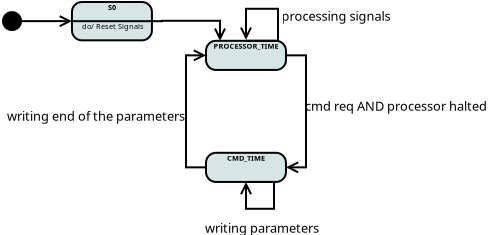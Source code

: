<?xml version="1.0" encoding="UTF-8"?>
<dia:diagram xmlns:dia="http://www.lysator.liu.se/~alla/dia/">
  <dia:layer name="Background" visible="true" active="true">
    <dia:group>
      <dia:object type="UML - State Term" version="0" id="O0">
        <dia:attribute name="obj_pos">
          <dia:point val="15.8,6.516"/>
        </dia:attribute>
        <dia:attribute name="obj_bb">
          <dia:rectangle val="15.75,6.466;16.85,7.566"/>
        </dia:attribute>
        <dia:attribute name="meta">
          <dia:composite type="dict"/>
        </dia:attribute>
        <dia:attribute name="elem_corner">
          <dia:point val="15.8,6.516"/>
        </dia:attribute>
        <dia:attribute name="elem_width">
          <dia:real val="1"/>
        </dia:attribute>
        <dia:attribute name="elem_height">
          <dia:real val="1"/>
        </dia:attribute>
        <dia:attribute name="line_colour">
          <dia:color val="#000000"/>
        </dia:attribute>
        <dia:attribute name="fill_colour">
          <dia:color val="#ffffff"/>
        </dia:attribute>
        <dia:attribute name="is_final">
          <dia:boolean val="false"/>
        </dia:attribute>
      </dia:object>
      <dia:object type="UML - State" version="0" id="O1">
        <dia:attribute name="obj_pos">
          <dia:point val="19.297,6.061"/>
        </dia:attribute>
        <dia:attribute name="obj_bb">
          <dia:rectangle val="19.247,6.011;23.347,8.029"/>
        </dia:attribute>
        <dia:attribute name="meta">
          <dia:composite type="dict"/>
        </dia:attribute>
        <dia:attribute name="elem_corner">
          <dia:point val="19.297,6.061"/>
        </dia:attribute>
        <dia:attribute name="elem_width">
          <dia:real val="4"/>
        </dia:attribute>
        <dia:attribute name="elem_height">
          <dia:real val="1.917"/>
        </dia:attribute>
        <dia:attribute name="line_colour">
          <dia:color val="#000000"/>
        </dia:attribute>
        <dia:attribute name="fill_colour">
          <dia:color val="#d8e5e5"/>
        </dia:attribute>
        <dia:attribute name="text">
          <dia:composite type="text">
            <dia:attribute name="string">
              <dia:string>##</dia:string>
            </dia:attribute>
            <dia:attribute name="font">
              <dia:font family="sans" style="0" name="Helvetica"/>
            </dia:attribute>
            <dia:attribute name="height">
              <dia:real val="0.459"/>
            </dia:attribute>
            <dia:attribute name="pos">
              <dia:point val="21.297,6.929"/>
            </dia:attribute>
            <dia:attribute name="color">
              <dia:color val="#000000"/>
            </dia:attribute>
            <dia:attribute name="alignment">
              <dia:enum val="1"/>
            </dia:attribute>
          </dia:composite>
        </dia:attribute>
        <dia:attribute name="entry_action">
          <dia:string>##</dia:string>
        </dia:attribute>
        <dia:attribute name="do_action">
          <dia:string>#Reset Signals#</dia:string>
        </dia:attribute>
        <dia:attribute name="exit_action">
          <dia:string>##</dia:string>
        </dia:attribute>
      </dia:object>
      <dia:object type="Standard - Text" version="1" id="O2">
        <dia:attribute name="obj_pos">
          <dia:point val="21.297,6.061"/>
        </dia:attribute>
        <dia:attribute name="obj_bb">
          <dia:rectangle val="21.063,6.061;21.531,6.504"/>
        </dia:attribute>
        <dia:attribute name="text">
          <dia:composite type="text">
            <dia:attribute name="string">
              <dia:string>#S0#</dia:string>
            </dia:attribute>
            <dia:attribute name="font">
              <dia:font family="sans" style="80" name="Helvetica-Bold"/>
            </dia:attribute>
            <dia:attribute name="height">
              <dia:real val="0.459"/>
            </dia:attribute>
            <dia:attribute name="pos">
              <dia:point val="21.297,6.429"/>
            </dia:attribute>
            <dia:attribute name="color">
              <dia:color val="#000000"/>
            </dia:attribute>
            <dia:attribute name="alignment">
              <dia:enum val="1"/>
            </dia:attribute>
          </dia:composite>
        </dia:attribute>
        <dia:attribute name="valign">
          <dia:enum val="0"/>
        </dia:attribute>
        <dia:connections>
          <dia:connection handle="0" to="O1" connection="1"/>
        </dia:connections>
      </dia:object>
      <dia:object type="UML - State" version="0" id="O3">
        <dia:attribute name="obj_pos">
          <dia:point val="26,8"/>
        </dia:attribute>
        <dia:attribute name="obj_bb">
          <dia:rectangle val="25.95,7.95;30.05,9.509"/>
        </dia:attribute>
        <dia:attribute name="meta">
          <dia:composite type="dict"/>
        </dia:attribute>
        <dia:attribute name="elem_corner">
          <dia:point val="26,8"/>
        </dia:attribute>
        <dia:attribute name="elem_width">
          <dia:real val="4"/>
        </dia:attribute>
        <dia:attribute name="elem_height">
          <dia:real val="1.459"/>
        </dia:attribute>
        <dia:attribute name="line_colour">
          <dia:color val="#000000"/>
        </dia:attribute>
        <dia:attribute name="fill_colour">
          <dia:color val="#d8e5e5"/>
        </dia:attribute>
        <dia:attribute name="text">
          <dia:composite type="text">
            <dia:attribute name="string">
              <dia:string>##</dia:string>
            </dia:attribute>
            <dia:attribute name="font">
              <dia:font family="sans" style="0" name="Helvetica"/>
            </dia:attribute>
            <dia:attribute name="height">
              <dia:real val="0.459"/>
            </dia:attribute>
            <dia:attribute name="pos">
              <dia:point val="28,8.867"/>
            </dia:attribute>
            <dia:attribute name="color">
              <dia:color val="#000000"/>
            </dia:attribute>
            <dia:attribute name="alignment">
              <dia:enum val="1"/>
            </dia:attribute>
          </dia:composite>
        </dia:attribute>
        <dia:attribute name="entry_action">
          <dia:string>##</dia:string>
        </dia:attribute>
        <dia:attribute name="do_action">
          <dia:string>##</dia:string>
        </dia:attribute>
        <dia:attribute name="exit_action">
          <dia:string>##</dia:string>
        </dia:attribute>
      </dia:object>
      <dia:object type="Standard - Text" version="1" id="O4">
        <dia:attribute name="obj_pos">
          <dia:point val="28,8"/>
        </dia:attribute>
        <dia:attribute name="obj_bb">
          <dia:rectangle val="26.266,8;29.734,8.443"/>
        </dia:attribute>
        <dia:attribute name="text">
          <dia:composite type="text">
            <dia:attribute name="string">
              <dia:string>#PROCESSOR_TIME#</dia:string>
            </dia:attribute>
            <dia:attribute name="font">
              <dia:font family="sans" style="80" name="Helvetica-Bold"/>
            </dia:attribute>
            <dia:attribute name="height">
              <dia:real val="0.459"/>
            </dia:attribute>
            <dia:attribute name="pos">
              <dia:point val="28,8.367"/>
            </dia:attribute>
            <dia:attribute name="color">
              <dia:color val="#000000"/>
            </dia:attribute>
            <dia:attribute name="alignment">
              <dia:enum val="1"/>
            </dia:attribute>
          </dia:composite>
        </dia:attribute>
        <dia:attribute name="valign">
          <dia:enum val="0"/>
        </dia:attribute>
        <dia:connections>
          <dia:connection handle="0" to="O3" connection="1"/>
        </dia:connections>
      </dia:object>
      <dia:object type="UML - State" version="0" id="O5">
        <dia:attribute name="obj_pos">
          <dia:point val="26,13.6"/>
        </dia:attribute>
        <dia:attribute name="obj_bb">
          <dia:rectangle val="25.95,13.55;30.05,15.109"/>
        </dia:attribute>
        <dia:attribute name="meta">
          <dia:composite type="dict"/>
        </dia:attribute>
        <dia:attribute name="elem_corner">
          <dia:point val="26,13.6"/>
        </dia:attribute>
        <dia:attribute name="elem_width">
          <dia:real val="4"/>
        </dia:attribute>
        <dia:attribute name="elem_height">
          <dia:real val="1.459"/>
        </dia:attribute>
        <dia:attribute name="line_colour">
          <dia:color val="#000000"/>
        </dia:attribute>
        <dia:attribute name="fill_colour">
          <dia:color val="#d8e5e5"/>
        </dia:attribute>
        <dia:attribute name="text">
          <dia:composite type="text">
            <dia:attribute name="string">
              <dia:string>##</dia:string>
            </dia:attribute>
            <dia:attribute name="font">
              <dia:font family="sans" style="0" name="Helvetica"/>
            </dia:attribute>
            <dia:attribute name="height">
              <dia:real val="0.459"/>
            </dia:attribute>
            <dia:attribute name="pos">
              <dia:point val="28,14.467"/>
            </dia:attribute>
            <dia:attribute name="color">
              <dia:color val="#000000"/>
            </dia:attribute>
            <dia:attribute name="alignment">
              <dia:enum val="1"/>
            </dia:attribute>
          </dia:composite>
        </dia:attribute>
        <dia:attribute name="entry_action">
          <dia:string>##</dia:string>
        </dia:attribute>
        <dia:attribute name="do_action">
          <dia:string>##</dia:string>
        </dia:attribute>
        <dia:attribute name="exit_action">
          <dia:string>##</dia:string>
        </dia:attribute>
      </dia:object>
      <dia:object type="Standard - Text" version="1" id="O6">
        <dia:attribute name="obj_pos">
          <dia:point val="28,13.6"/>
        </dia:attribute>
        <dia:attribute name="obj_bb">
          <dia:rectangle val="26.98,13.6;29.02,14.043"/>
        </dia:attribute>
        <dia:attribute name="text">
          <dia:composite type="text">
            <dia:attribute name="string">
              <dia:string>#CMD_TIME#</dia:string>
            </dia:attribute>
            <dia:attribute name="font">
              <dia:font family="sans" style="80" name="Helvetica-Bold"/>
            </dia:attribute>
            <dia:attribute name="height">
              <dia:real val="0.459"/>
            </dia:attribute>
            <dia:attribute name="pos">
              <dia:point val="28,13.967"/>
            </dia:attribute>
            <dia:attribute name="color">
              <dia:color val="#000000"/>
            </dia:attribute>
            <dia:attribute name="alignment">
              <dia:enum val="1"/>
            </dia:attribute>
          </dia:composite>
        </dia:attribute>
        <dia:attribute name="valign">
          <dia:enum val="0"/>
        </dia:attribute>
        <dia:connections>
          <dia:connection handle="0" to="O5" connection="1"/>
        </dia:connections>
      </dia:object>
      <dia:object type="Standard - Text" version="1" id="O7">
        <dia:attribute name="obj_pos">
          <dia:point val="24.996,13.845"/>
        </dia:attribute>
        <dia:attribute name="obj_bb">
          <dia:rectangle val="24.996,13.845;24.996,14.287"/>
        </dia:attribute>
        <dia:attribute name="text">
          <dia:composite type="text">
            <dia:attribute name="string">
              <dia:string>##</dia:string>
            </dia:attribute>
            <dia:attribute name="font">
              <dia:font family="sans" style="0" name="Helvetica"/>
            </dia:attribute>
            <dia:attribute name="height">
              <dia:real val="0.459"/>
            </dia:attribute>
            <dia:attribute name="pos">
              <dia:point val="24.996,14.213"/>
            </dia:attribute>
            <dia:attribute name="color">
              <dia:color val="#000000"/>
            </dia:attribute>
            <dia:attribute name="alignment">
              <dia:enum val="1"/>
            </dia:attribute>
          </dia:composite>
        </dia:attribute>
        <dia:attribute name="valign">
          <dia:enum val="0"/>
        </dia:attribute>
      </dia:object>
      <dia:object type="Standard - Text" version="1" id="O8">
        <dia:attribute name="obj_pos">
          <dia:point val="38.9,13.123"/>
        </dia:attribute>
        <dia:attribute name="obj_bb">
          <dia:rectangle val="38.9,13.123;38.9,13.565"/>
        </dia:attribute>
        <dia:attribute name="text">
          <dia:composite type="text">
            <dia:attribute name="string">
              <dia:string>##</dia:string>
            </dia:attribute>
            <dia:attribute name="font">
              <dia:font family="sans" style="0" name="Helvetica"/>
            </dia:attribute>
            <dia:attribute name="height">
              <dia:real val="0.459"/>
            </dia:attribute>
            <dia:attribute name="pos">
              <dia:point val="38.9,13.49"/>
            </dia:attribute>
            <dia:attribute name="color">
              <dia:color val="#000000"/>
            </dia:attribute>
            <dia:attribute name="alignment">
              <dia:enum val="1"/>
            </dia:attribute>
          </dia:composite>
        </dia:attribute>
        <dia:attribute name="valign">
          <dia:enum val="0"/>
        </dia:attribute>
      </dia:object>
      <dia:object type="UML - Transition" version="2" id="O9">
        <dia:attribute name="obj_pos">
          <dia:point val="30,8.729"/>
        </dia:attribute>
        <dia:attribute name="obj_bb">
          <dia:rectangle val="29.95,8.229;39.809,14.829"/>
        </dia:attribute>
        <dia:attribute name="meta">
          <dia:composite type="dict"/>
        </dia:attribute>
        <dia:attribute name="orth_points">
          <dia:point val="30,8.729"/>
          <dia:point val="31,8.729"/>
          <dia:point val="31,14.329"/>
          <dia:point val="30,14.329"/>
        </dia:attribute>
        <dia:attribute name="orth_orient">
          <dia:enum val="0"/>
          <dia:enum val="1"/>
          <dia:enum val="0"/>
        </dia:attribute>
        <dia:attribute name="orth_autoroute">
          <dia:boolean val="false"/>
        </dia:attribute>
        <dia:attribute name="text_colour">
          <dia:color val="#000000"/>
        </dia:attribute>
        <dia:attribute name="line_colour">
          <dia:color val="#000000"/>
        </dia:attribute>
        <dia:attribute name="trigger">
          <dia:string>#cmd req AND processor halted#</dia:string>
        </dia:attribute>
        <dia:attribute name="action">
          <dia:string>##</dia:string>
        </dia:attribute>
        <dia:attribute name="guard">
          <dia:string>##</dia:string>
        </dia:attribute>
        <dia:attribute name="trigger_text_pos">
          <dia:point val="35.5,11.5"/>
        </dia:attribute>
        <dia:attribute name="guard_text_pos">
          <dia:point val="33.5,12"/>
        </dia:attribute>
        <dia:attribute name="direction_inverted">
          <dia:boolean val="false"/>
        </dia:attribute>
        <dia:connections>
          <dia:connection handle="0" to="O3" connection="4"/>
          <dia:connection handle="1" to="O5" connection="4"/>
        </dia:connections>
      </dia:object>
      <dia:object type="UML - Transition" version="2" id="O10">
        <dia:attribute name="obj_pos">
          <dia:point val="28,8"/>
        </dia:attribute>
        <dia:attribute name="obj_bb">
          <dia:rectangle val="27.5,6.227;35.054,8.5"/>
        </dia:attribute>
        <dia:attribute name="meta">
          <dia:composite type="dict"/>
        </dia:attribute>
        <dia:attribute name="orth_points">
          <dia:point val="28,8"/>
          <dia:point val="29.6,8"/>
          <dia:point val="29.6,6.4"/>
          <dia:point val="28,6.4"/>
          <dia:point val="28,7.95"/>
        </dia:attribute>
        <dia:attribute name="orth_orient">
          <dia:enum val="0"/>
          <dia:enum val="1"/>
          <dia:enum val="0"/>
          <dia:enum val="1"/>
        </dia:attribute>
        <dia:attribute name="orth_autoroute">
          <dia:boolean val="false"/>
        </dia:attribute>
        <dia:attribute name="text_colour">
          <dia:color val="#000000"/>
        </dia:attribute>
        <dia:attribute name="line_colour">
          <dia:color val="#000000"/>
        </dia:attribute>
        <dia:attribute name="trigger">
          <dia:string>#processing signals#</dia:string>
        </dia:attribute>
        <dia:attribute name="action">
          <dia:string>##</dia:string>
        </dia:attribute>
        <dia:attribute name="guard">
          <dia:string>##</dia:string>
        </dia:attribute>
        <dia:attribute name="trigger_text_pos">
          <dia:point val="32.5,7"/>
        </dia:attribute>
        <dia:attribute name="guard_text_pos">
          <dia:point val="29.1,6.877"/>
        </dia:attribute>
        <dia:attribute name="direction_inverted">
          <dia:boolean val="false"/>
        </dia:attribute>
        <dia:connections>
          <dia:connection handle="0" to="O3" connection="1"/>
          <dia:connection handle="1" to="O3" connection="8"/>
        </dia:connections>
      </dia:object>
      <dia:object type="UML - Transition" version="2" id="O11">
        <dia:attribute name="obj_pos">
          <dia:point val="28,15.059"/>
        </dia:attribute>
        <dia:attribute name="obj_bb">
          <dia:rectangle val="26.137,14.559;31.462,17.75"/>
        </dia:attribute>
        <dia:attribute name="meta">
          <dia:composite type="dict"/>
        </dia:attribute>
        <dia:attribute name="orth_points">
          <dia:point val="28,15.059"/>
          <dia:point val="29.4,15.059"/>
          <dia:point val="29.4,16.4"/>
          <dia:point val="28,16.4"/>
          <dia:point val="28,15.059"/>
        </dia:attribute>
        <dia:attribute name="orth_orient">
          <dia:enum val="0"/>
          <dia:enum val="1"/>
          <dia:enum val="0"/>
          <dia:enum val="1"/>
        </dia:attribute>
        <dia:attribute name="orth_autoroute">
          <dia:boolean val="false"/>
        </dia:attribute>
        <dia:attribute name="text_colour">
          <dia:color val="#000000"/>
        </dia:attribute>
        <dia:attribute name="line_colour">
          <dia:color val="#000000"/>
        </dia:attribute>
        <dia:attribute name="trigger">
          <dia:string>#writing parameters#</dia:string>
        </dia:attribute>
        <dia:attribute name="action">
          <dia:string>##</dia:string>
        </dia:attribute>
        <dia:attribute name="guard">
          <dia:string>##</dia:string>
        </dia:attribute>
        <dia:attribute name="trigger_text_pos">
          <dia:point val="28.8,17.6"/>
        </dia:attribute>
        <dia:attribute name="guard_text_pos">
          <dia:point val="28.9,15.229"/>
        </dia:attribute>
        <dia:attribute name="direction_inverted">
          <dia:boolean val="false"/>
        </dia:attribute>
        <dia:connections>
          <dia:connection handle="0" to="O5" connection="6"/>
          <dia:connection handle="1" to="O5" connection="6"/>
        </dia:connections>
      </dia:object>
      <dia:object type="UML - Transition" version="2" id="O12">
        <dia:attribute name="obj_pos">
          <dia:point val="26,14.329"/>
        </dia:attribute>
        <dia:attribute name="obj_bb">
          <dia:rectangle val="16.281,8.229;26.05,14.829"/>
        </dia:attribute>
        <dia:attribute name="meta">
          <dia:composite type="dict"/>
        </dia:attribute>
        <dia:attribute name="orth_points">
          <dia:point val="26,14.329"/>
          <dia:point val="25,14.329"/>
          <dia:point val="25,8.729"/>
          <dia:point val="26,8.729"/>
        </dia:attribute>
        <dia:attribute name="orth_orient">
          <dia:enum val="0"/>
          <dia:enum val="1"/>
          <dia:enum val="0"/>
        </dia:attribute>
        <dia:attribute name="orth_autoroute">
          <dia:boolean val="false"/>
        </dia:attribute>
        <dia:attribute name="text_colour">
          <dia:color val="#000000"/>
        </dia:attribute>
        <dia:attribute name="line_colour">
          <dia:color val="#000000"/>
        </dia:attribute>
        <dia:attribute name="trigger">
          <dia:string>#writing end of the parameters#</dia:string>
        </dia:attribute>
        <dia:attribute name="action">
          <dia:string>##</dia:string>
        </dia:attribute>
        <dia:attribute name="guard">
          <dia:string>##</dia:string>
        </dia:attribute>
        <dia:attribute name="trigger_text_pos">
          <dia:point val="20.5,12"/>
        </dia:attribute>
        <dia:attribute name="guard_text_pos">
          <dia:point val="24.5,11.029"/>
        </dia:attribute>
        <dia:attribute name="direction_inverted">
          <dia:boolean val="false"/>
        </dia:attribute>
        <dia:connections>
          <dia:connection handle="0" to="O5" connection="3"/>
          <dia:connection handle="1" to="O3" connection="3"/>
        </dia:connections>
      </dia:object>
      <dia:object type="Standard - ZigZagLine" version="1" id="O13">
        <dia:attribute name="obj_pos">
          <dia:point val="23.297,7.02"/>
        </dia:attribute>
        <dia:attribute name="obj_bb">
          <dia:rectangle val="23.247,6.95;25.4,7.07"/>
        </dia:attribute>
        <dia:attribute name="orth_points">
          <dia:point val="23.297,7.02"/>
          <dia:point val="23.8,7.02"/>
          <dia:point val="23.8,7"/>
          <dia:point val="25.35,7"/>
        </dia:attribute>
        <dia:attribute name="orth_orient">
          <dia:enum val="0"/>
          <dia:enum val="1"/>
          <dia:enum val="0"/>
        </dia:attribute>
        <dia:attribute name="autorouting">
          <dia:boolean val="false"/>
        </dia:attribute>
        <dia:connections>
          <dia:connection handle="0" to="O1" connection="4"/>
        </dia:connections>
      </dia:object>
      <dia:object type="Standard - ZigZagLine" version="1" id="O14">
        <dia:attribute name="obj_pos">
          <dia:point val="25.35,7"/>
        </dia:attribute>
        <dia:attribute name="obj_bb">
          <dia:rectangle val="25.35,6.95;27.031,8.112"/>
        </dia:attribute>
        <dia:attribute name="orth_points">
          <dia:point val="25.35,7"/>
          <dia:point val="25.35,7"/>
          <dia:point val="26.7,7"/>
          <dia:point val="26.7,8"/>
        </dia:attribute>
        <dia:attribute name="orth_orient">
          <dia:enum val="1"/>
          <dia:enum val="0"/>
          <dia:enum val="1"/>
        </dia:attribute>
        <dia:attribute name="autorouting">
          <dia:boolean val="false"/>
        </dia:attribute>
        <dia:attribute name="end_arrow">
          <dia:enum val="1"/>
        </dia:attribute>
        <dia:attribute name="end_arrow_length">
          <dia:real val="0.5"/>
        </dia:attribute>
        <dia:attribute name="end_arrow_width">
          <dia:real val="0.5"/>
        </dia:attribute>
      </dia:object>
      <dia:object type="Standard - Line" version="0" id="O15">
        <dia:attribute name="obj_pos">
          <dia:point val="16.8,7.016"/>
        </dia:attribute>
        <dia:attribute name="obj_bb">
          <dia:rectangle val="16.75,6.688;19.409,7.35"/>
        </dia:attribute>
        <dia:attribute name="conn_endpoints">
          <dia:point val="16.8,7.016"/>
          <dia:point val="19.297,7.02"/>
        </dia:attribute>
        <dia:attribute name="numcp">
          <dia:int val="1"/>
        </dia:attribute>
        <dia:attribute name="end_arrow">
          <dia:enum val="1"/>
        </dia:attribute>
        <dia:attribute name="end_arrow_length">
          <dia:real val="0.5"/>
        </dia:attribute>
        <dia:attribute name="end_arrow_width">
          <dia:real val="0.5"/>
        </dia:attribute>
        <dia:connections>
          <dia:connection handle="0" to="O0" connection="4"/>
          <dia:connection handle="1" to="O1" connection="3"/>
        </dia:connections>
      </dia:object>
    </dia:group>
  </dia:layer>
</dia:diagram>
